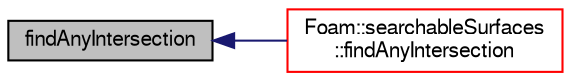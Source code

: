 digraph "findAnyIntersection"
{
  bgcolor="transparent";
  edge [fontname="FreeSans",fontsize="10",labelfontname="FreeSans",labelfontsize="10"];
  node [fontname="FreeSans",fontsize="10",shape=record];
  rankdir="LR";
  Node11 [label="findAnyIntersection",height=0.2,width=0.4,color="black", fillcolor="grey75", style="filled", fontcolor="black"];
  Node11 -> Node12 [dir="back",color="midnightblue",fontsize="10",style="solid",fontname="FreeSans"];
  Node12 [label="Foam::searchableSurfaces\l::findAnyIntersection",height=0.2,width=0.4,color="red",URL="$a25246.html#a9db4f11cc7983f27c8fa113664b46330",tooltip="Find any intersection. Return hit point information and. "];
}

